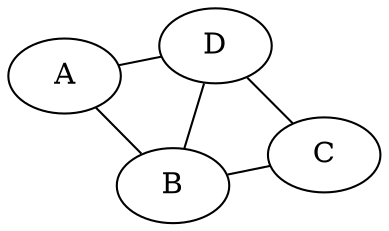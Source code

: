 graph Exspan {
      graph [layout="neato"]
      A [pos="0,1"]
      B [pos="0.1,0"]
      C [pos="2,1"]
      D [pos="1,1"]
      A -- B
      A -- D
      B -- C
      B -- D
      C -- D
}